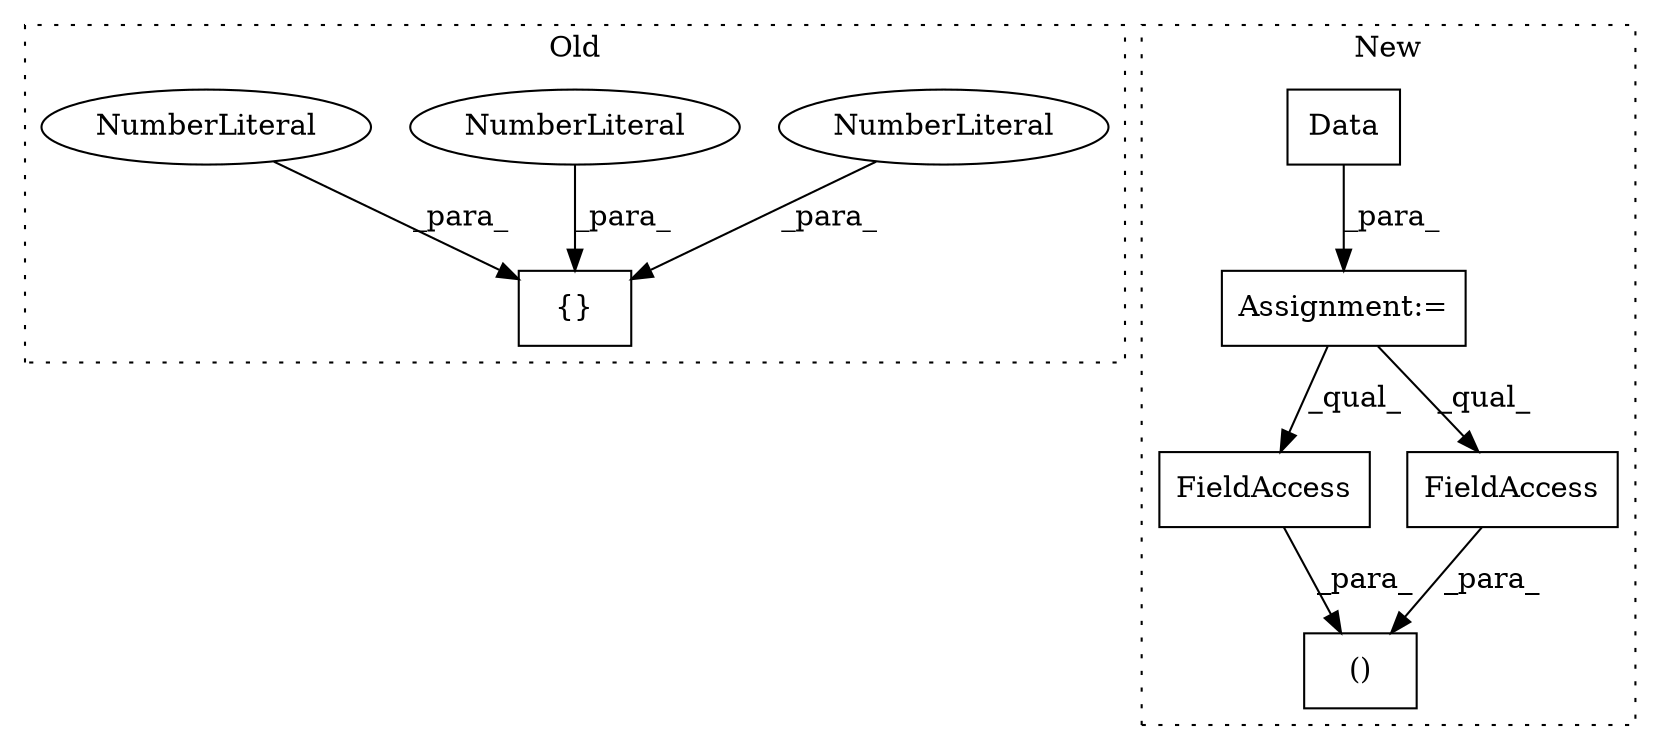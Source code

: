 digraph G {
subgraph cluster0 {
1 [label="{}" a="4" s="987,993" l="1,1" shape="box"];
4 [label="NumberLiteral" a="34" s="992" l="1" shape="ellipse"];
5 [label="NumberLiteral" a="34" s="988" l="1" shape="ellipse"];
7 [label="NumberLiteral" a="34" s="990" l="1" shape="ellipse"];
label = "Old";
style="dotted";
}
subgraph cluster1 {
2 [label="Data" a="32" s="681,708" l="5,1" shape="box"];
3 [label="Assignment:=" a="7" s="680" l="1" shape="box"];
6 [label="()" a="106" s="776" l="34" shape="box"];
8 [label="FieldAccess" a="22" s="797" l="13" shape="box"];
9 [label="FieldAccess" a="22" s="776" l="8" shape="box"];
label = "New";
style="dotted";
}
2 -> 3 [label="_para_"];
3 -> 8 [label="_qual_"];
3 -> 9 [label="_qual_"];
4 -> 1 [label="_para_"];
5 -> 1 [label="_para_"];
7 -> 1 [label="_para_"];
8 -> 6 [label="_para_"];
9 -> 6 [label="_para_"];
}